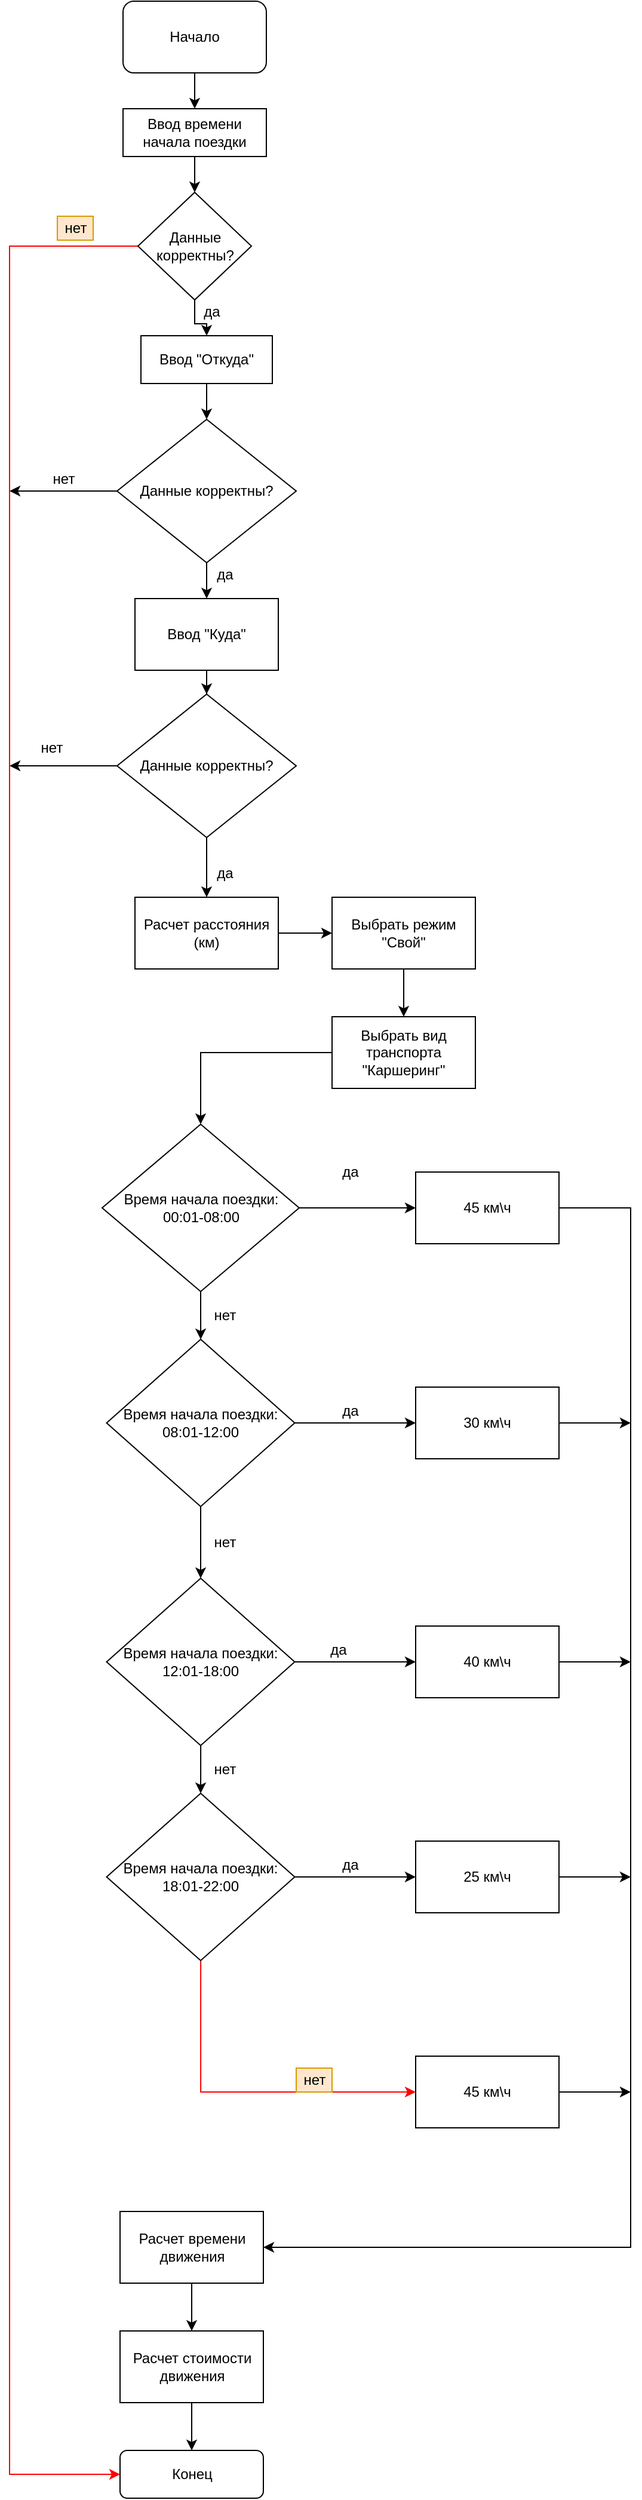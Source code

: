 <mxfile version="13.9.9" type="device"><diagram id="V_MNzvibS2DsIE6afoWc" name="Страница 1"><mxGraphModel dx="1086" dy="1975" grid="1" gridSize="10" guides="1" tooltips="1" connect="1" arrows="1" fold="1" page="1" pageScale="1" pageWidth="827" pageHeight="1169" math="0" shadow="0"><root><mxCell id="0"/><mxCell id="1" parent="0"/><mxCell id="fj1IVlrGqORe7aZ_LKPA-13" value="" style="edgeStyle=orthogonalEdgeStyle;rounded=0;orthogonalLoop=1;jettySize=auto;html=1;" parent="1" source="9LPUZGC4gfNDkKRYtweF-1" target="fj1IVlrGqORe7aZ_LKPA-10" edge="1"><mxGeometry relative="1" as="geometry"/></mxCell><mxCell id="9LPUZGC4gfNDkKRYtweF-1" value="Ввод времени начала поездки" style="rounded=0;whiteSpace=wrap;html=1;" parent="1" vertex="1"><mxGeometry x="355" y="50" width="120" height="40" as="geometry"/></mxCell><mxCell id="9LPUZGC4gfNDkKRYtweF-2" value="Конец" style="rounded=1;whiteSpace=wrap;html=1;" parent="1" vertex="1"><mxGeometry x="352.5" y="2010" width="120" height="40" as="geometry"/></mxCell><mxCell id="9LPUZGC4gfNDkKRYtweF-11" value="" style="edgeStyle=orthogonalEdgeStyle;rounded=0;orthogonalLoop=1;jettySize=auto;html=1;entryX=0.5;entryY=0;entryDx=0;entryDy=0;" parent="1" source="9LPUZGC4gfNDkKRYtweF-3" target="9LPUZGC4gfNDkKRYtweF-12" edge="1"><mxGeometry relative="1" as="geometry"><mxPoint x="420" y="350" as="targetPoint"/></mxGeometry></mxCell><mxCell id="r1JDYeLwzq3iqVd9PlcT-1" style="edgeStyle=orthogonalEdgeStyle;rounded=0;orthogonalLoop=1;jettySize=auto;html=1;strokeColor=#000000;fontColor=#000000;" edge="1" parent="1" source="9LPUZGC4gfNDkKRYtweF-3"><mxGeometry relative="1" as="geometry"><mxPoint x="260" y="370" as="targetPoint"/></mxGeometry></mxCell><mxCell id="9LPUZGC4gfNDkKRYtweF-3" value="&lt;font&gt;Данные корректны?&lt;/font&gt;" style="rhombus;whiteSpace=wrap;html=1;" parent="1" vertex="1"><mxGeometry x="350" y="310" width="150" height="120" as="geometry"/></mxCell><mxCell id="9LPUZGC4gfNDkKRYtweF-8" value="" style="edgeStyle=orthogonalEdgeStyle;rounded=0;orthogonalLoop=1;jettySize=auto;html=1;" parent="1" source="9LPUZGC4gfNDkKRYtweF-4" target="9LPUZGC4gfNDkKRYtweF-3" edge="1"><mxGeometry relative="1" as="geometry"/></mxCell><mxCell id="9LPUZGC4gfNDkKRYtweF-4" value="Ввод &quot;Откуда&quot;" style="rounded=0;whiteSpace=wrap;html=1;" parent="1" vertex="1"><mxGeometry x="370" y="240" width="110" height="40" as="geometry"/></mxCell><mxCell id="9LPUZGC4gfNDkKRYtweF-10" value="нет" style="text;html=1;align=center;verticalAlign=middle;resizable=0;points=[];autosize=1;" parent="1" vertex="1"><mxGeometry x="290" y="350" width="30" height="20" as="geometry"/></mxCell><mxCell id="9LPUZGC4gfNDkKRYtweF-15" value="" style="edgeStyle=orthogonalEdgeStyle;rounded=0;orthogonalLoop=1;jettySize=auto;html=1;entryX=0.5;entryY=0;entryDx=0;entryDy=0;" parent="1" source="9LPUZGC4gfNDkKRYtweF-12" target="9LPUZGC4gfNDkKRYtweF-14" edge="1"><mxGeometry relative="1" as="geometry"><mxPoint x="420" y="450" as="targetPoint"/></mxGeometry></mxCell><mxCell id="9LPUZGC4gfNDkKRYtweF-12" value="Ввод &quot;Куда&quot;" style="rounded=0;whiteSpace=wrap;html=1;" parent="1" vertex="1"><mxGeometry x="365" y="460" width="120" height="60" as="geometry"/></mxCell><mxCell id="9LPUZGC4gfNDkKRYtweF-13" value="да" style="text;html=1;align=center;verticalAlign=middle;resizable=0;points=[];autosize=1;" parent="1" vertex="1"><mxGeometry x="425" y="430" width="30" height="20" as="geometry"/></mxCell><mxCell id="9LPUZGC4gfNDkKRYtweF-17" style="edgeStyle=orthogonalEdgeStyle;rounded=0;orthogonalLoop=1;jettySize=auto;html=1;" parent="1" source="9LPUZGC4gfNDkKRYtweF-14" edge="1"><mxGeometry relative="1" as="geometry"><mxPoint x="260" y="600" as="targetPoint"/></mxGeometry></mxCell><mxCell id="9LPUZGC4gfNDkKRYtweF-23" value="" style="edgeStyle=orthogonalEdgeStyle;rounded=0;orthogonalLoop=1;jettySize=auto;html=1;" parent="1" source="9LPUZGC4gfNDkKRYtweF-14" target="9LPUZGC4gfNDkKRYtweF-22" edge="1"><mxGeometry relative="1" as="geometry"/></mxCell><mxCell id="9LPUZGC4gfNDkKRYtweF-14" value="&lt;font&gt;Данные корректны?&lt;/font&gt;" style="rhombus;whiteSpace=wrap;html=1;" parent="1" vertex="1"><mxGeometry x="350" y="540" width="150" height="120" as="geometry"/></mxCell><mxCell id="9LPUZGC4gfNDkKRYtweF-16" value="да" style="text;html=1;align=center;verticalAlign=middle;resizable=0;points=[];autosize=1;" parent="1" vertex="1"><mxGeometry x="425" y="680" width="30" height="20" as="geometry"/></mxCell><mxCell id="9LPUZGC4gfNDkKRYtweF-18" value="нет" style="text;html=1;align=center;verticalAlign=middle;resizable=0;points=[];autosize=1;" parent="1" vertex="1"><mxGeometry x="280" y="575" width="30" height="20" as="geometry"/></mxCell><mxCell id="nEkUzb6VewcUNdAlpJyS-1" value="" style="edgeStyle=orthogonalEdgeStyle;rounded=0;orthogonalLoop=1;jettySize=auto;html=1;" parent="1" source="9LPUZGC4gfNDkKRYtweF-22" target="nEkUzb6VewcUNdAlpJyS-2" edge="1"><mxGeometry relative="1" as="geometry"><mxPoint x="560" y="630" as="targetPoint"/></mxGeometry></mxCell><mxCell id="9LPUZGC4gfNDkKRYtweF-22" value="Расчет расстояния (км)" style="whiteSpace=wrap;html=1;" parent="1" vertex="1"><mxGeometry x="365" y="710" width="120" height="60" as="geometry"/></mxCell><mxCell id="9LPUZGC4gfNDkKRYtweF-29" value="" style="edgeStyle=orthogonalEdgeStyle;rounded=0;orthogonalLoop=1;jettySize=auto;html=1;" parent="1" source="9LPUZGC4gfNDkKRYtweF-27" target="9LPUZGC4gfNDkKRYtweF-2" edge="1"><mxGeometry relative="1" as="geometry"/></mxCell><mxCell id="9LPUZGC4gfNDkKRYtweF-27" value="Расчет стоимости движения" style="whiteSpace=wrap;html=1;" parent="1" vertex="1"><mxGeometry x="352.5" y="1910" width="120" height="60" as="geometry"/></mxCell><mxCell id="Xm3Gw91PNNJ328HGwdbi-7" value="" style="edgeStyle=orthogonalEdgeStyle;rounded=0;orthogonalLoop=1;jettySize=auto;html=1;" parent="1" source="Xm3Gw91PNNJ328HGwdbi-3" target="Xm3Gw91PNNJ328HGwdbi-6" edge="1"><mxGeometry relative="1" as="geometry"/></mxCell><mxCell id="fj1IVlrGqORe7aZ_LKPA-27" style="edgeStyle=orthogonalEdgeStyle;rounded=0;orthogonalLoop=1;jettySize=auto;html=1;strokeColor=#000000;" parent="1" source="Xm3Gw91PNNJ328HGwdbi-3" target="fj1IVlrGqORe7aZ_LKPA-18" edge="1"><mxGeometry relative="1" as="geometry"/></mxCell><mxCell id="Xm3Gw91PNNJ328HGwdbi-3" value="Время начала поездки: 00:01-08:00" style="rhombus;whiteSpace=wrap;html=1;" parent="1" vertex="1"><mxGeometry x="337.5" y="900" width="165" height="140" as="geometry"/></mxCell><mxCell id="Xm3Gw91PNNJ328HGwdbi-5" value="нет" style="text;html=1;align=center;verticalAlign=middle;resizable=0;points=[];autosize=1;" parent="1" vertex="1"><mxGeometry x="425" y="1050" width="30" height="20" as="geometry"/></mxCell><mxCell id="Xm3Gw91PNNJ328HGwdbi-12" value="" style="edgeStyle=orthogonalEdgeStyle;rounded=0;orthogonalLoop=1;jettySize=auto;html=1;" parent="1" source="Xm3Gw91PNNJ328HGwdbi-6" target="Xm3Gw91PNNJ328HGwdbi-11" edge="1"><mxGeometry relative="1" as="geometry"/></mxCell><mxCell id="Xm3Gw91PNNJ328HGwdbi-16" value="" style="edgeStyle=orthogonalEdgeStyle;rounded=0;orthogonalLoop=1;jettySize=auto;html=1;" parent="1" source="Xm3Gw91PNNJ328HGwdbi-6" edge="1"><mxGeometry relative="1" as="geometry"><mxPoint x="600" y="1150" as="targetPoint"/></mxGeometry></mxCell><mxCell id="Xm3Gw91PNNJ328HGwdbi-6" value="Время начала поездки: 08:01-12:00" style="rhombus;whiteSpace=wrap;html=1;" parent="1" vertex="1"><mxGeometry x="341.25" y="1080" width="157.5" height="140" as="geometry"/></mxCell><mxCell id="Xm3Gw91PNNJ328HGwdbi-8" value="да" style="text;html=1;align=center;verticalAlign=middle;resizable=0;points=[];autosize=1;" parent="1" vertex="1"><mxGeometry x="530" y="930" width="30" height="20" as="geometry"/></mxCell><mxCell id="Xm3Gw91PNNJ328HGwdbi-14" value="" style="edgeStyle=orthogonalEdgeStyle;rounded=0;orthogonalLoop=1;jettySize=auto;html=1;" parent="1" source="Xm3Gw91PNNJ328HGwdbi-11" edge="1"><mxGeometry relative="1" as="geometry"><mxPoint x="600" y="1350" as="targetPoint"/></mxGeometry></mxCell><mxCell id="fj1IVlrGqORe7aZ_LKPA-23" style="edgeStyle=orthogonalEdgeStyle;rounded=0;orthogonalLoop=1;jettySize=auto;html=1;entryX=0.5;entryY=0;entryDx=0;entryDy=0;" parent="1" source="Xm3Gw91PNNJ328HGwdbi-11" target="Xm3Gw91PNNJ328HGwdbi-23" edge="1"><mxGeometry relative="1" as="geometry"/></mxCell><mxCell id="Xm3Gw91PNNJ328HGwdbi-11" value="Время начала поездки: 12:01-18:00" style="rhombus;whiteSpace=wrap;html=1;" parent="1" vertex="1"><mxGeometry x="341.25" y="1280" width="157.5" height="140" as="geometry"/></mxCell><mxCell id="Xm3Gw91PNNJ328HGwdbi-17" value="да" style="text;html=1;align=center;verticalAlign=middle;resizable=0;points=[];autosize=1;" parent="1" vertex="1"><mxGeometry x="520" y="1330" width="30" height="20" as="geometry"/></mxCell><mxCell id="Xm3Gw91PNNJ328HGwdbi-18" value="нет" style="text;html=1;align=center;verticalAlign=middle;resizable=0;points=[];autosize=1;" parent="1" vertex="1"><mxGeometry x="425" y="1240" width="30" height="20" as="geometry"/></mxCell><mxCell id="Xm3Gw91PNNJ328HGwdbi-22" value="да" style="text;html=1;align=center;verticalAlign=middle;resizable=0;points=[];autosize=1;" parent="1" vertex="1"><mxGeometry x="530" y="1510" width="30" height="20" as="geometry"/></mxCell><mxCell id="Xm3Gw91PNNJ328HGwdbi-26" value="" style="edgeStyle=orthogonalEdgeStyle;rounded=0;orthogonalLoop=1;jettySize=auto;html=1;" parent="1" source="Xm3Gw91PNNJ328HGwdbi-23" edge="1"><mxGeometry relative="1" as="geometry"><mxPoint x="600" y="1530" as="targetPoint"/></mxGeometry></mxCell><mxCell id="yYqHKtyII-NGz6G-PpP5-4" style="edgeStyle=orthogonalEdgeStyle;rounded=0;orthogonalLoop=1;jettySize=auto;html=1;strokeColor=#FF0000;" parent="1" source="Xm3Gw91PNNJ328HGwdbi-23" target="fj1IVlrGqORe7aZ_LKPA-26" edge="1"><mxGeometry relative="1" as="geometry"><Array as="points"><mxPoint x="420" y="1710"/></Array></mxGeometry></mxCell><mxCell id="Xm3Gw91PNNJ328HGwdbi-23" value="Время начала поездки: 18:01-22:00" style="rhombus;whiteSpace=wrap;html=1;" parent="1" vertex="1"><mxGeometry x="341.25" y="1460" width="157.5" height="140" as="geometry"/></mxCell><mxCell id="Xm3Gw91PNNJ328HGwdbi-25" value="нет" style="text;html=1;align=center;verticalAlign=middle;resizable=0;points=[];autosize=1;" parent="1" vertex="1"><mxGeometry x="425" y="1430" width="30" height="20" as="geometry"/></mxCell><mxCell id="Xm3Gw91PNNJ328HGwdbi-27" value="да" style="text;html=1;align=center;verticalAlign=middle;resizable=0;points=[];autosize=1;" parent="1" vertex="1"><mxGeometry x="530" y="1130" width="30" height="20" as="geometry"/></mxCell><mxCell id="nEkUzb6VewcUNdAlpJyS-4" value="" style="edgeStyle=orthogonalEdgeStyle;rounded=0;orthogonalLoop=1;jettySize=auto;html=1;" parent="1" source="nEkUzb6VewcUNdAlpJyS-2" target="nEkUzb6VewcUNdAlpJyS-3" edge="1"><mxGeometry relative="1" as="geometry"/></mxCell><mxCell id="nEkUzb6VewcUNdAlpJyS-2" value="Выбрать режим &quot;Свой&quot;" style="rounded=0;whiteSpace=wrap;html=1;" parent="1" vertex="1"><mxGeometry x="530" y="710" width="120" height="60" as="geometry"/></mxCell><mxCell id="fj1IVlrGqORe7aZ_LKPA-17" style="edgeStyle=orthogonalEdgeStyle;rounded=0;orthogonalLoop=1;jettySize=auto;html=1;" parent="1" source="nEkUzb6VewcUNdAlpJyS-3" target="Xm3Gw91PNNJ328HGwdbi-3" edge="1"><mxGeometry relative="1" as="geometry"/></mxCell><mxCell id="nEkUzb6VewcUNdAlpJyS-3" value="Выбрать вид транспорта &quot;Каршеринг&quot;" style="rounded=0;whiteSpace=wrap;html=1;" parent="1" vertex="1"><mxGeometry x="530" y="810" width="120" height="60" as="geometry"/></mxCell><mxCell id="fj1IVlrGqORe7aZ_LKPA-8" value="" style="edgeStyle=orthogonalEdgeStyle;rounded=0;orthogonalLoop=1;jettySize=auto;html=1;" parent="1" source="fj1IVlrGqORe7aZ_LKPA-2" target="9LPUZGC4gfNDkKRYtweF-1" edge="1"><mxGeometry relative="1" as="geometry"/></mxCell><mxCell id="fj1IVlrGqORe7aZ_LKPA-2" value="Начало" style="rounded=1;whiteSpace=wrap;html=1;" parent="1" vertex="1"><mxGeometry x="355" y="-40" width="120" height="60" as="geometry"/></mxCell><mxCell id="fj1IVlrGqORe7aZ_LKPA-12" value="" style="edgeStyle=orthogonalEdgeStyle;rounded=0;orthogonalLoop=1;jettySize=auto;html=1;" parent="1" source="fj1IVlrGqORe7aZ_LKPA-10" target="9LPUZGC4gfNDkKRYtweF-4" edge="1"><mxGeometry relative="1" as="geometry"/></mxCell><mxCell id="yYqHKtyII-NGz6G-PpP5-2" style="edgeStyle=orthogonalEdgeStyle;rounded=0;orthogonalLoop=1;jettySize=auto;html=1;strokeColor=#FF0000;" parent="1" source="fj1IVlrGqORe7aZ_LKPA-10" target="9LPUZGC4gfNDkKRYtweF-2" edge="1"><mxGeometry relative="1" as="geometry"><Array as="points"><mxPoint x="260" y="165"/><mxPoint x="260" y="2030"/></Array></mxGeometry></mxCell><mxCell id="fj1IVlrGqORe7aZ_LKPA-10" value="Данные корректны?" style="rhombus;whiteSpace=wrap;html=1;rounded=0;" parent="1" vertex="1"><mxGeometry x="367.5" y="120" width="95" height="90" as="geometry"/></mxCell><mxCell id="fj1IVlrGqORe7aZ_LKPA-25" value="" style="edgeStyle=orthogonalEdgeStyle;rounded=0;orthogonalLoop=1;jettySize=auto;html=1;strokeColor=#000000;" parent="1" source="fj1IVlrGqORe7aZ_LKPA-14" target="9LPUZGC4gfNDkKRYtweF-27" edge="1"><mxGeometry relative="1" as="geometry"/></mxCell><mxCell id="fj1IVlrGqORe7aZ_LKPA-14" value="Расчет времени движения" style="whiteSpace=wrap;html=1;" parent="1" vertex="1"><mxGeometry x="352.5" y="1810" width="120" height="60" as="geometry"/></mxCell><mxCell id="fj1IVlrGqORe7aZ_LKPA-28" style="edgeStyle=orthogonalEdgeStyle;rounded=0;orthogonalLoop=1;jettySize=auto;html=1;strokeColor=#000000;" parent="1" source="fj1IVlrGqORe7aZ_LKPA-18" target="fj1IVlrGqORe7aZ_LKPA-14" edge="1"><mxGeometry relative="1" as="geometry"><Array as="points"><mxPoint x="780" y="970"/><mxPoint x="780" y="1840"/></Array></mxGeometry></mxCell><mxCell id="fj1IVlrGqORe7aZ_LKPA-18" value="45 км\ч" style="whiteSpace=wrap;html=1;rounded=0;" parent="1" vertex="1"><mxGeometry x="600" y="940" width="120" height="60" as="geometry"/></mxCell><mxCell id="fj1IVlrGqORe7aZ_LKPA-32" style="edgeStyle=orthogonalEdgeStyle;rounded=0;orthogonalLoop=1;jettySize=auto;html=1;strokeColor=#000000;" parent="1" source="fj1IVlrGqORe7aZ_LKPA-19" edge="1"><mxGeometry relative="1" as="geometry"><mxPoint x="780" y="1150" as="targetPoint"/></mxGeometry></mxCell><mxCell id="fj1IVlrGqORe7aZ_LKPA-19" value="30 км\ч" style="whiteSpace=wrap;html=1;rounded=0;" parent="1" vertex="1"><mxGeometry x="600" y="1120" width="120" height="60" as="geometry"/></mxCell><mxCell id="fj1IVlrGqORe7aZ_LKPA-31" style="edgeStyle=orthogonalEdgeStyle;rounded=0;orthogonalLoop=1;jettySize=auto;html=1;strokeColor=#000000;" parent="1" source="fj1IVlrGqORe7aZ_LKPA-20" edge="1"><mxGeometry relative="1" as="geometry"><mxPoint x="780" y="1350" as="targetPoint"/></mxGeometry></mxCell><mxCell id="fj1IVlrGqORe7aZ_LKPA-20" value="40 км\ч" style="whiteSpace=wrap;html=1;rounded=0;" parent="1" vertex="1"><mxGeometry x="600" y="1320" width="120" height="60" as="geometry"/></mxCell><mxCell id="fj1IVlrGqORe7aZ_LKPA-30" style="edgeStyle=orthogonalEdgeStyle;rounded=0;orthogonalLoop=1;jettySize=auto;html=1;strokeColor=#000000;" parent="1" source="fj1IVlrGqORe7aZ_LKPA-21" edge="1"><mxGeometry relative="1" as="geometry"><mxPoint x="780" y="1530" as="targetPoint"/></mxGeometry></mxCell><mxCell id="fj1IVlrGqORe7aZ_LKPA-21" value="25 км\ч" style="whiteSpace=wrap;html=1;rounded=0;" parent="1" vertex="1"><mxGeometry x="600" y="1500" width="120" height="60" as="geometry"/></mxCell><mxCell id="fj1IVlrGqORe7aZ_LKPA-29" style="edgeStyle=orthogonalEdgeStyle;rounded=0;orthogonalLoop=1;jettySize=auto;html=1;strokeColor=#000000;" parent="1" source="fj1IVlrGqORe7aZ_LKPA-26" edge="1"><mxGeometry relative="1" as="geometry"><mxPoint x="780" y="1710" as="targetPoint"/></mxGeometry></mxCell><mxCell id="fj1IVlrGqORe7aZ_LKPA-26" value="45 км\ч" style="whiteSpace=wrap;html=1;rounded=0;" parent="1" vertex="1"><mxGeometry x="600" y="1680" width="120" height="60" as="geometry"/></mxCell><mxCell id="yYqHKtyII-NGz6G-PpP5-1" value="да" style="text;html=1;align=center;verticalAlign=middle;resizable=0;points=[];autosize=1;" parent="1" vertex="1"><mxGeometry x="414" y="210" width="30" height="20" as="geometry"/></mxCell><mxCell id="yYqHKtyII-NGz6G-PpP5-3" value="нет" style="text;html=1;align=center;verticalAlign=middle;resizable=0;points=[];autosize=1;fillColor=#ffe6cc;strokeColor=#d79b00;" parent="1" vertex="1"><mxGeometry x="300" y="140" width="30" height="20" as="geometry"/></mxCell><mxCell id="yYqHKtyII-NGz6G-PpP5-5" value="нет" style="text;html=1;align=center;verticalAlign=middle;resizable=0;points=[];autosize=1;fillColor=#ffe6cc;strokeColor=#d79b00;" parent="1" vertex="1"><mxGeometry x="500" y="1690" width="30" height="20" as="geometry"/></mxCell></root></mxGraphModel></diagram></mxfile>